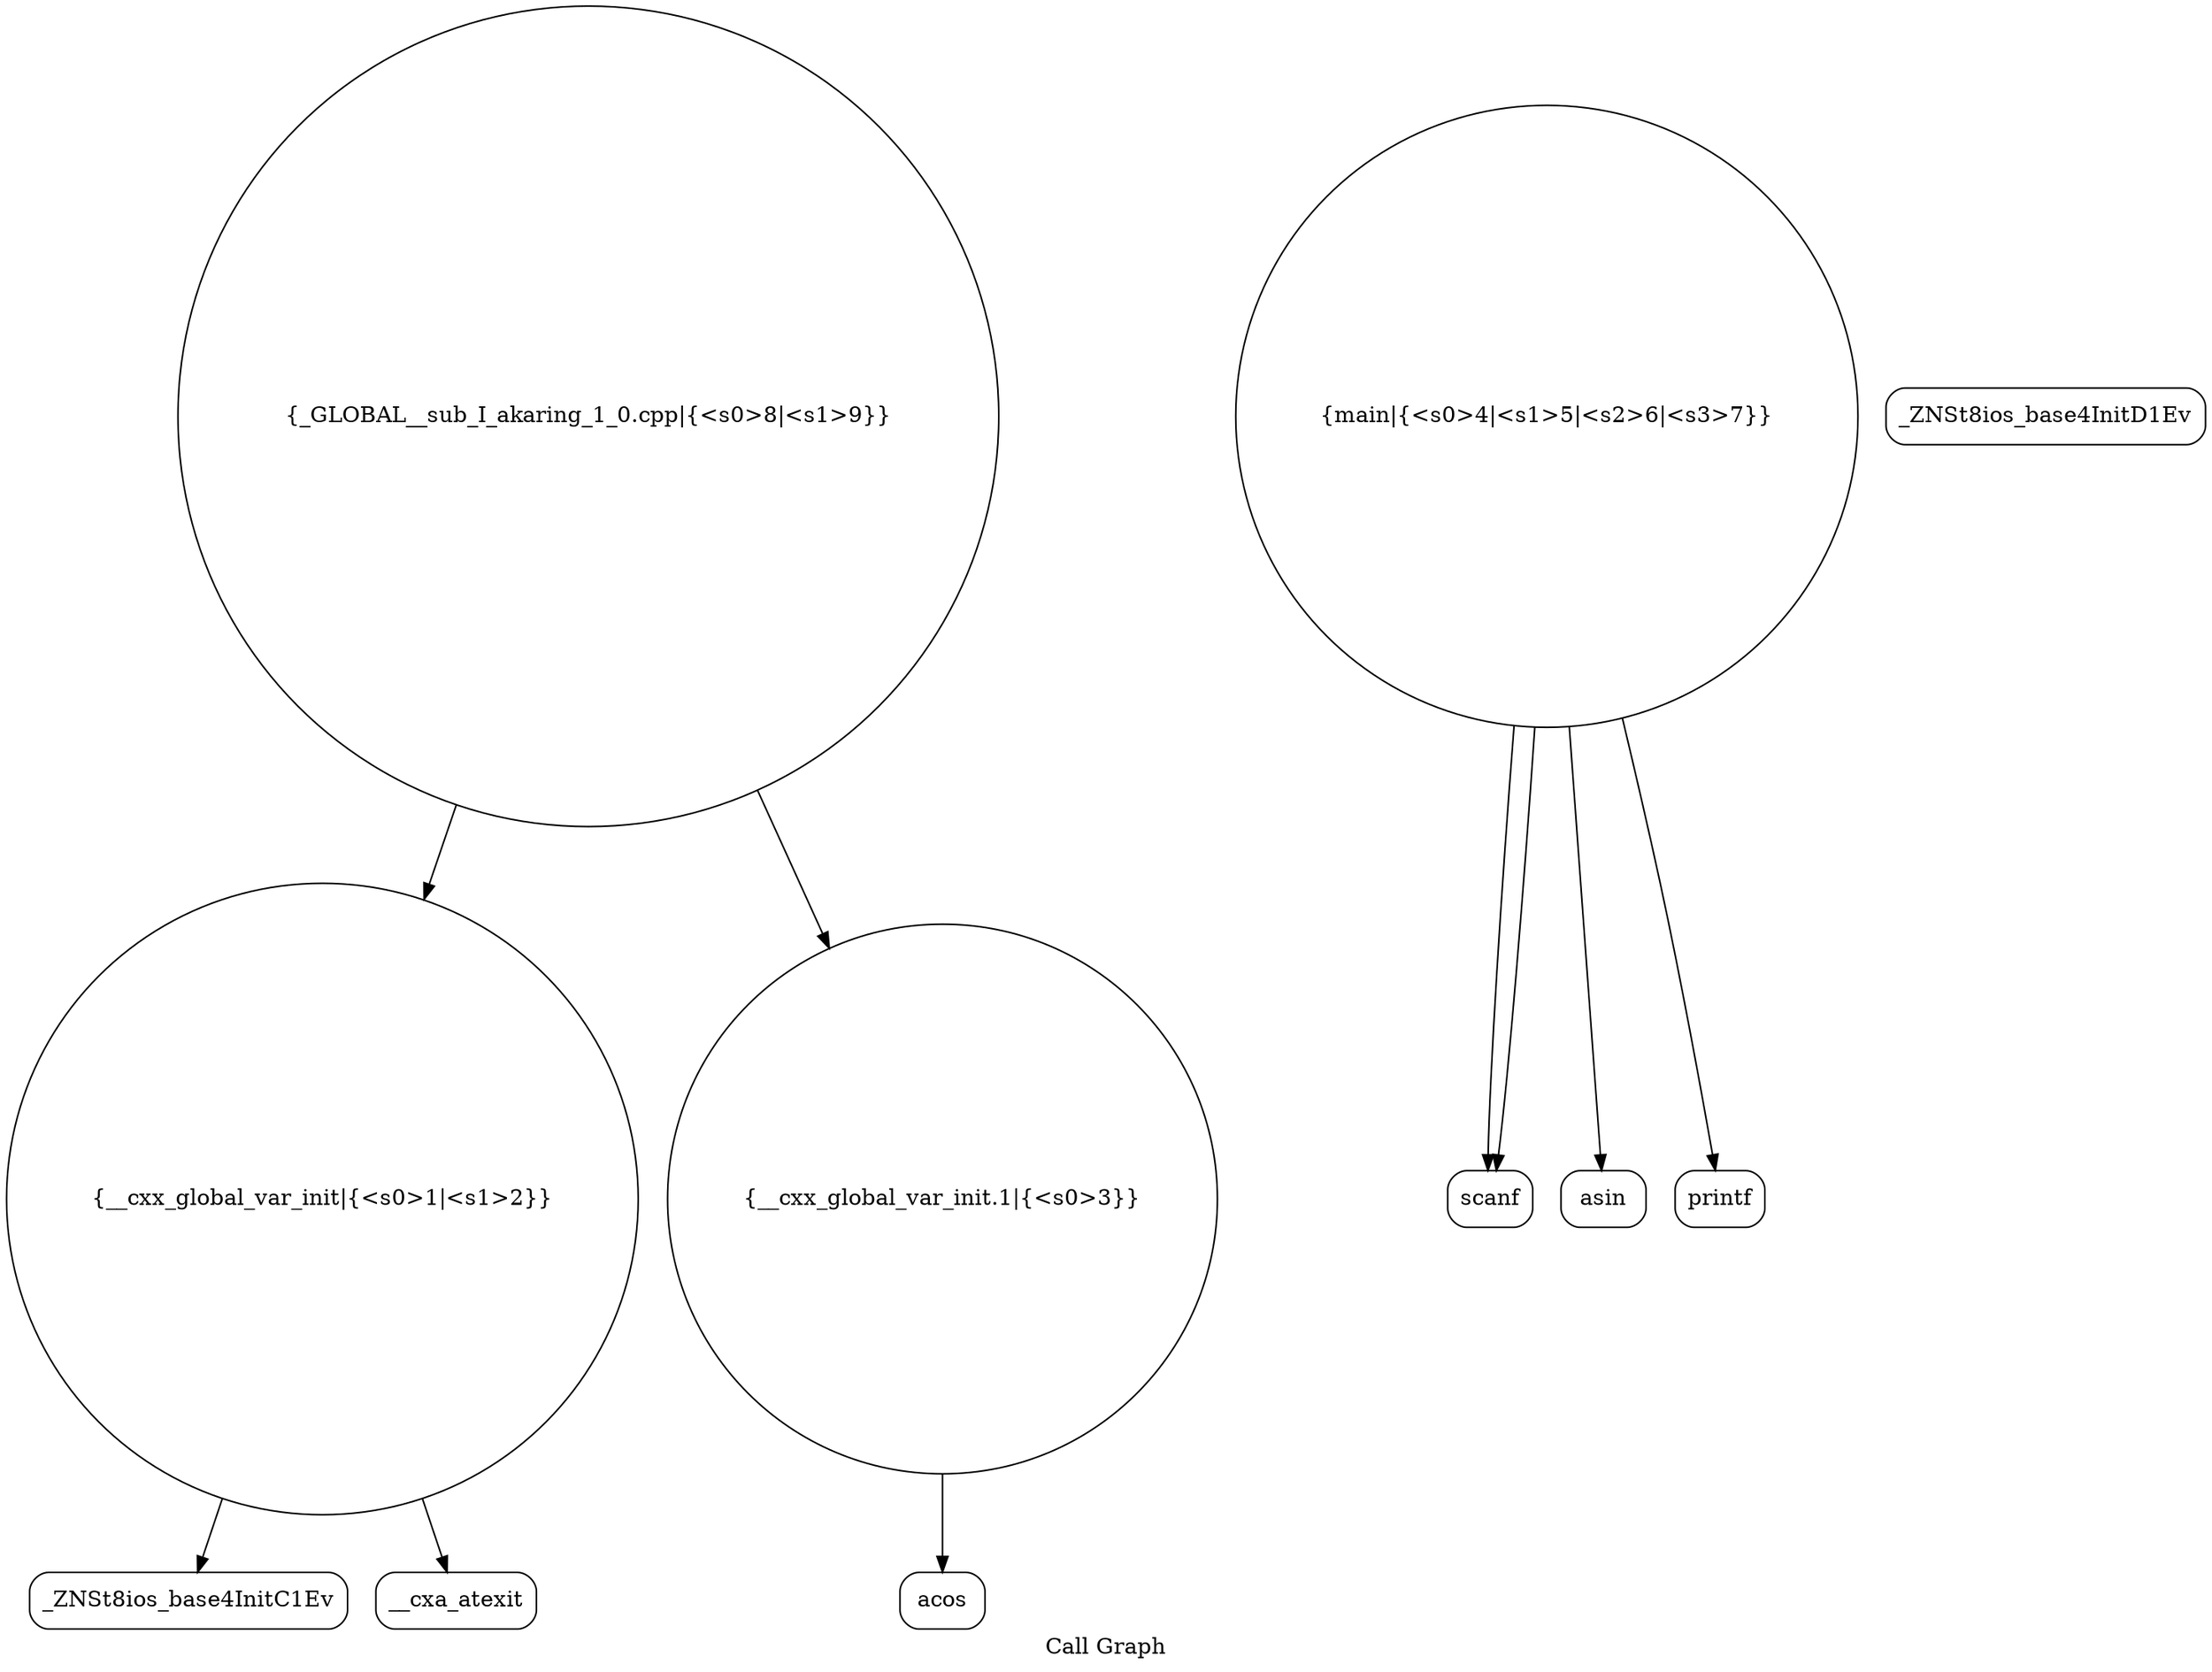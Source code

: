 digraph "Call Graph" {
	label="Call Graph";

	Node0x5624d3dc7920 [shape=record,shape=circle,label="{__cxx_global_var_init|{<s0>1|<s1>2}}"];
	Node0x5624d3dc7920:s0 -> Node0x5624d3dc7db0[color=black];
	Node0x5624d3dc7920:s1 -> Node0x5624d3dc7eb0[color=black];
	Node0x5624d3dc80b0 [shape=record,shape=Mrecord,label="{scanf}"];
	Node0x5624d3dc7e30 [shape=record,shape=Mrecord,label="{_ZNSt8ios_base4InitD1Ev}"];
	Node0x5624d3dc81b0 [shape=record,shape=Mrecord,label="{asin}"];
	Node0x5624d3dc7f30 [shape=record,shape=circle,label="{__cxx_global_var_init.1|{<s0>3}}"];
	Node0x5624d3dc7f30:s0 -> Node0x5624d3dc7fb0[color=black];
	Node0x5624d3dc8030 [shape=record,shape=circle,label="{main|{<s0>4|<s1>5|<s2>6|<s3>7}}"];
	Node0x5624d3dc8030:s0 -> Node0x5624d3dc80b0[color=black];
	Node0x5624d3dc8030:s1 -> Node0x5624d3dc80b0[color=black];
	Node0x5624d3dc8030:s2 -> Node0x5624d3dc81b0[color=black];
	Node0x5624d3dc8030:s3 -> Node0x5624d3dc8130[color=black];
	Node0x5624d3dc7db0 [shape=record,shape=Mrecord,label="{_ZNSt8ios_base4InitC1Ev}"];
	Node0x5624d3dc8130 [shape=record,shape=Mrecord,label="{printf}"];
	Node0x5624d3dc7eb0 [shape=record,shape=Mrecord,label="{__cxa_atexit}"];
	Node0x5624d3dc8230 [shape=record,shape=circle,label="{_GLOBAL__sub_I_akaring_1_0.cpp|{<s0>8|<s1>9}}"];
	Node0x5624d3dc8230:s0 -> Node0x5624d3dc7920[color=black];
	Node0x5624d3dc8230:s1 -> Node0x5624d3dc7f30[color=black];
	Node0x5624d3dc7fb0 [shape=record,shape=Mrecord,label="{acos}"];
}
